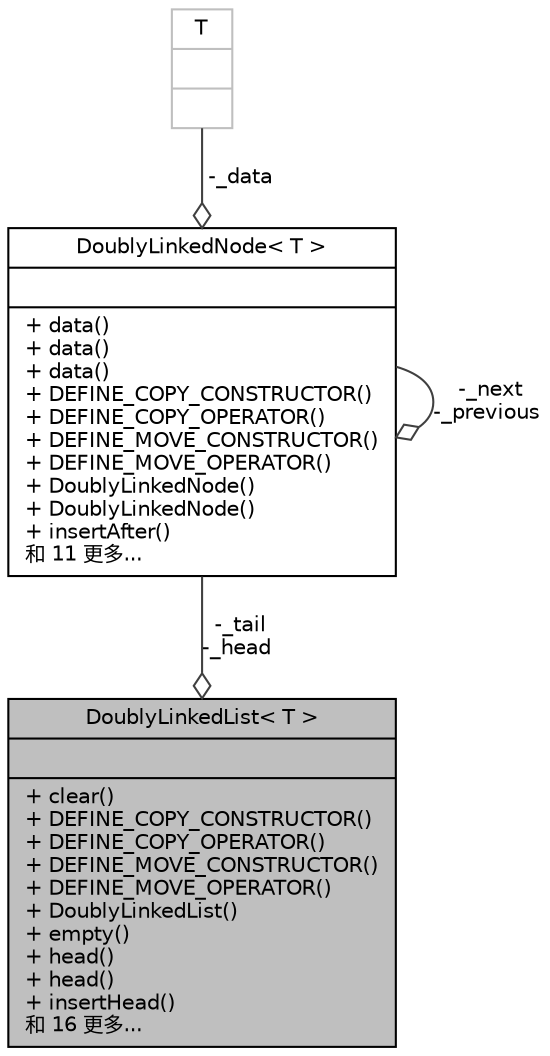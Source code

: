 digraph "DoublyLinkedList&lt; T &gt;"
{
  edge [fontname="Helvetica",fontsize="10",labelfontname="Helvetica",labelfontsize="10"];
  node [fontname="Helvetica",fontsize="10",shape=record];
  Node382 [label="{DoublyLinkedList\< T \>\n||+ clear()\l+ DEFINE_COPY_CONSTRUCTOR()\l+ DEFINE_COPY_OPERATOR()\l+ DEFINE_MOVE_CONSTRUCTOR()\l+ DEFINE_MOVE_OPERATOR()\l+ DoublyLinkedList()\l+ empty()\l+ head()\l+ head()\l+ insertHead()\l和 16 更多...\l}",height=0.2,width=0.4,color="black", fillcolor="grey75", style="filled", fontcolor="black"];
  Node383 -> Node382 [color="grey25",fontsize="10",style="solid",label=" -_tail\n-_head" ,arrowhead="odiamond",fontname="Helvetica"];
  Node383 [label="{DoublyLinkedNode\< T \>\n||+ data()\l+ data()\l+ data()\l+ DEFINE_COPY_CONSTRUCTOR()\l+ DEFINE_COPY_OPERATOR()\l+ DEFINE_MOVE_CONSTRUCTOR()\l+ DEFINE_MOVE_OPERATOR()\l+ DoublyLinkedNode()\l+ DoublyLinkedNode()\l+ insertAfter()\l和 11 更多...\l}",height=0.2,width=0.4,color="black", fillcolor="white", style="filled",URL="$d9/da3/class_doubly_linked_node.html"];
  Node383 -> Node383 [color="grey25",fontsize="10",style="solid",label=" -_next\n-_previous" ,arrowhead="odiamond",fontname="Helvetica"];
  Node384 -> Node383 [color="grey25",fontsize="10",style="solid",label=" -_data" ,arrowhead="odiamond",fontname="Helvetica"];
  Node384 [label="{T\n||}",height=0.2,width=0.4,color="grey75", fillcolor="white", style="filled"];
}
